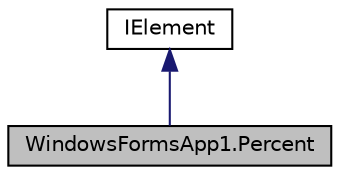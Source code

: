 digraph "WindowsFormsApp1.Percent"
{
 // LATEX_PDF_SIZE
  edge [fontname="Helvetica",fontsize="10",labelfontname="Helvetica",labelfontsize="10"];
  node [fontname="Helvetica",fontsize="10",shape=record];
  Node1 [label="WindowsFormsApp1.Percent",height=0.2,width=0.4,color="black", fillcolor="grey75", style="filled", fontcolor="black",tooltip=" "];
  Node2 -> Node1 [dir="back",color="midnightblue",fontsize="10",style="solid",fontname="Helvetica"];
  Node2 [label="IElement",height=0.2,width=0.4,color="black", fillcolor="white", style="filled",URL="$interface_win_forms_app1_1_1_i_element.html",tooltip="Интерфейс, описывающий данное, хранящееся в базе."];
}
